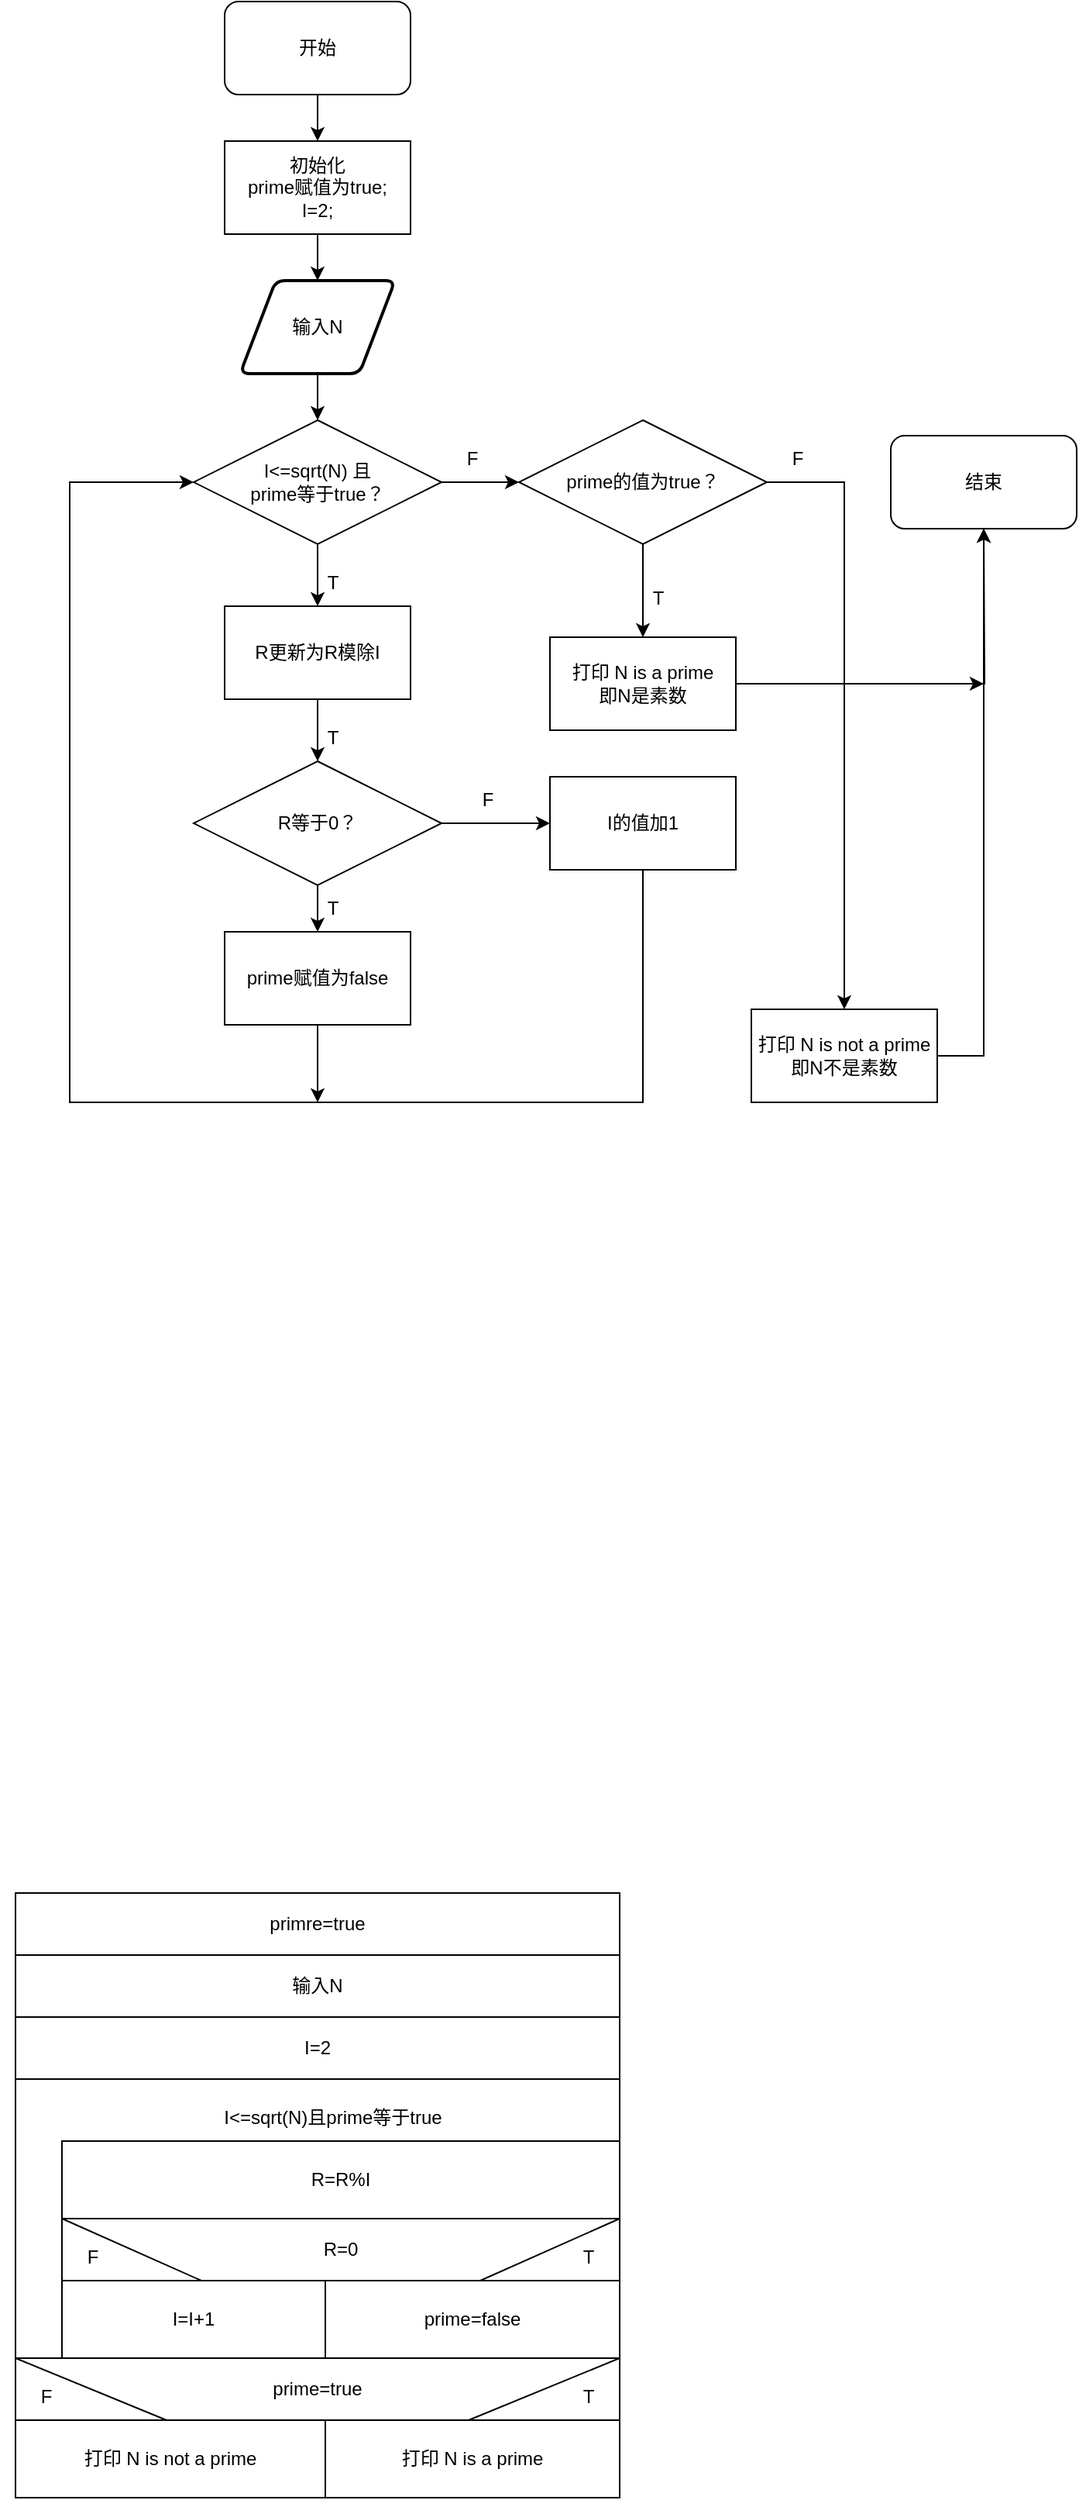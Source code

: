 <mxfile version="21.0.8" type="github">
  <diagram name="第 1 页" id="BUCQjS21zMM-Vwi8PIMd">
    <mxGraphModel dx="1917" dy="2059" grid="1" gridSize="10" guides="1" tooltips="1" connect="1" arrows="1" fold="1" page="1" pageScale="1" pageWidth="827" pageHeight="1169" math="0" shadow="0">
      <root>
        <mxCell id="0" />
        <mxCell id="1" parent="0" />
        <mxCell id="vPRoChhWctGx48kzzdbH-2" value="I&amp;lt;=sqrt(N) 且 &lt;br&gt;prime等于true？" style="rhombus;whiteSpace=wrap;html=1;" parent="1" vertex="1">
          <mxGeometry x="240" y="240" width="160" height="80" as="geometry" />
        </mxCell>
        <mxCell id="vPRoChhWctGx48kzzdbH-3" value="" style="endArrow=classic;html=1;rounded=0;exitX=1;exitY=0.5;exitDx=0;exitDy=0;entryX=0;entryY=0.5;entryDx=0;entryDy=0;" parent="1" source="vPRoChhWctGx48kzzdbH-2" target="vPRoChhWctGx48kzzdbH-22" edge="1">
          <mxGeometry width="50" height="50" relative="1" as="geometry">
            <mxPoint x="420" y="340" as="sourcePoint" />
            <mxPoint x="460" y="280" as="targetPoint" />
          </mxGeometry>
        </mxCell>
        <mxCell id="vPRoChhWctGx48kzzdbH-4" value="" style="endArrow=classic;html=1;rounded=0;exitX=0.5;exitY=1;exitDx=0;exitDy=0;entryX=0.5;entryY=0;entryDx=0;entryDy=0;" parent="1" source="vPRoChhWctGx48kzzdbH-2" target="vPRoChhWctGx48kzzdbH-8" edge="1">
          <mxGeometry width="50" height="50" relative="1" as="geometry">
            <mxPoint x="420" y="340" as="sourcePoint" />
            <mxPoint x="320" y="400" as="targetPoint" />
          </mxGeometry>
        </mxCell>
        <mxCell id="vPRoChhWctGx48kzzdbH-5" value="T" style="text;html=1;strokeColor=none;fillColor=none;align=center;verticalAlign=middle;whiteSpace=wrap;rounded=0;" parent="1" vertex="1">
          <mxGeometry x="300" y="330" width="60" height="30" as="geometry" />
        </mxCell>
        <mxCell id="vPRoChhWctGx48kzzdbH-6" value="F" style="text;html=1;strokeColor=none;fillColor=none;align=center;verticalAlign=middle;whiteSpace=wrap;rounded=0;" parent="1" vertex="1">
          <mxGeometry x="390" y="250" width="60" height="30" as="geometry" />
        </mxCell>
        <mxCell id="vPRoChhWctGx48kzzdbH-8" value="R更新为R模除I" style="rounded=0;whiteSpace=wrap;html=1;" parent="1" vertex="1">
          <mxGeometry x="260" y="360" width="120" height="60" as="geometry" />
        </mxCell>
        <mxCell id="vPRoChhWctGx48kzzdbH-10" value="R等于0？" style="rhombus;whiteSpace=wrap;html=1;" parent="1" vertex="1">
          <mxGeometry x="240" y="460" width="160" height="80" as="geometry" />
        </mxCell>
        <mxCell id="vPRoChhWctGx48kzzdbH-11" value="" style="endArrow=classic;html=1;rounded=0;entryX=0.5;entryY=0;entryDx=0;entryDy=0;exitX=0.5;exitY=1;exitDx=0;exitDy=0;" parent="1" source="vPRoChhWctGx48kzzdbH-8" target="vPRoChhWctGx48kzzdbH-10" edge="1">
          <mxGeometry width="50" height="50" relative="1" as="geometry">
            <mxPoint x="320" y="440" as="sourcePoint" />
            <mxPoint x="320" y="460" as="targetPoint" />
          </mxGeometry>
        </mxCell>
        <mxCell id="vPRoChhWctGx48kzzdbH-12" value="T" style="text;html=1;strokeColor=none;fillColor=none;align=center;verticalAlign=middle;whiteSpace=wrap;rounded=0;" parent="1" vertex="1">
          <mxGeometry x="300" y="430" width="60" height="30" as="geometry" />
        </mxCell>
        <mxCell id="vPRoChhWctGx48kzzdbH-13" value="" style="endArrow=classic;html=1;rounded=0;exitX=1;exitY=0.5;exitDx=0;exitDy=0;entryX=0;entryY=0.5;entryDx=0;entryDy=0;" parent="1" source="vPRoChhWctGx48kzzdbH-10" target="vPRoChhWctGx48kzzdbH-18" edge="1">
          <mxGeometry width="50" height="50" relative="1" as="geometry">
            <mxPoint x="430" y="500" as="sourcePoint" />
            <mxPoint x="510" y="500" as="targetPoint" />
          </mxGeometry>
        </mxCell>
        <mxCell id="vPRoChhWctGx48kzzdbH-14" value="F" style="text;html=1;strokeColor=none;fillColor=none;align=center;verticalAlign=middle;whiteSpace=wrap;rounded=0;" parent="1" vertex="1">
          <mxGeometry x="400" y="470" width="60" height="30" as="geometry" />
        </mxCell>
        <mxCell id="vPRoChhWctGx48kzzdbH-15" value="" style="endArrow=classic;html=1;rounded=0;exitX=0.5;exitY=1;exitDx=0;exitDy=0;entryX=0.5;entryY=0;entryDx=0;entryDy=0;" parent="1" source="vPRoChhWctGx48kzzdbH-10" target="vPRoChhWctGx48kzzdbH-17" edge="1">
          <mxGeometry width="50" height="50" relative="1" as="geometry">
            <mxPoint x="490" y="630" as="sourcePoint" />
            <mxPoint x="320" y="580" as="targetPoint" />
          </mxGeometry>
        </mxCell>
        <mxCell id="vPRoChhWctGx48kzzdbH-16" value="T" style="text;html=1;strokeColor=none;fillColor=none;align=center;verticalAlign=middle;whiteSpace=wrap;rounded=0;" parent="1" vertex="1">
          <mxGeometry x="300" y="540" width="60" height="30" as="geometry" />
        </mxCell>
        <mxCell id="vPRoChhWctGx48kzzdbH-17" value="prime赋值为false" style="rounded=0;whiteSpace=wrap;html=1;" parent="1" vertex="1">
          <mxGeometry x="260" y="570" width="120" height="60" as="geometry" />
        </mxCell>
        <mxCell id="vPRoChhWctGx48kzzdbH-18" value="I的值加1" style="rounded=0;whiteSpace=wrap;html=1;" parent="1" vertex="1">
          <mxGeometry x="470" y="470" width="120" height="60" as="geometry" />
        </mxCell>
        <mxCell id="vPRoChhWctGx48kzzdbH-19" value="" style="endArrow=classic;html=1;rounded=0;exitX=0.5;exitY=1;exitDx=0;exitDy=0;entryX=0;entryY=0.5;entryDx=0;entryDy=0;" parent="1" source="vPRoChhWctGx48kzzdbH-18" target="vPRoChhWctGx48kzzdbH-2" edge="1">
          <mxGeometry width="50" height="50" relative="1" as="geometry">
            <mxPoint x="550" y="430" as="sourcePoint" />
            <mxPoint x="160" y="280" as="targetPoint" />
            <Array as="points">
              <mxPoint x="530" y="680" />
              <mxPoint x="160" y="680" />
              <mxPoint x="160" y="280" />
            </Array>
          </mxGeometry>
        </mxCell>
        <mxCell id="vPRoChhWctGx48kzzdbH-20" value="" style="endArrow=classic;html=1;rounded=0;exitX=0.5;exitY=1;exitDx=0;exitDy=0;" parent="1" source="vPRoChhWctGx48kzzdbH-17" edge="1">
          <mxGeometry width="50" height="50" relative="1" as="geometry">
            <mxPoint x="530" y="570" as="sourcePoint" />
            <mxPoint x="320" y="680" as="targetPoint" />
          </mxGeometry>
        </mxCell>
        <mxCell id="4VXplFo0g9LrLnI027Rq-4" style="edgeStyle=orthogonalEdgeStyle;rounded=0;orthogonalLoop=1;jettySize=auto;html=1;" parent="1" source="vPRoChhWctGx48kzzdbH-21" edge="1">
          <mxGeometry relative="1" as="geometry">
            <mxPoint x="750" y="310" as="targetPoint" />
          </mxGeometry>
        </mxCell>
        <mxCell id="vPRoChhWctGx48kzzdbH-21" value="打印 N is a prime&lt;br&gt;即N是素数" style="rounded=0;whiteSpace=wrap;html=1;" parent="1" vertex="1">
          <mxGeometry x="470" y="380" width="120" height="60" as="geometry" />
        </mxCell>
        <mxCell id="vPRoChhWctGx48kzzdbH-22" value="prime的值为true？" style="rhombus;whiteSpace=wrap;html=1;" parent="1" vertex="1">
          <mxGeometry x="450" y="240" width="160" height="80" as="geometry" />
        </mxCell>
        <mxCell id="vPRoChhWctGx48kzzdbH-23" value="" style="endArrow=classic;html=1;rounded=0;exitX=0.5;exitY=1;exitDx=0;exitDy=0;entryX=0.5;entryY=0;entryDx=0;entryDy=0;" parent="1" source="vPRoChhWctGx48kzzdbH-22" target="vPRoChhWctGx48kzzdbH-21" edge="1">
          <mxGeometry width="50" height="50" relative="1" as="geometry">
            <mxPoint x="630" y="380" as="sourcePoint" />
            <mxPoint x="680" y="330" as="targetPoint" />
          </mxGeometry>
        </mxCell>
        <mxCell id="vPRoChhWctGx48kzzdbH-24" value="T" style="text;html=1;strokeColor=none;fillColor=none;align=center;verticalAlign=middle;whiteSpace=wrap;rounded=0;" parent="1" vertex="1">
          <mxGeometry x="510" y="340" width="60" height="30" as="geometry" />
        </mxCell>
        <mxCell id="4VXplFo0g9LrLnI027Rq-5" style="edgeStyle=orthogonalEdgeStyle;rounded=0;orthogonalLoop=1;jettySize=auto;html=1;entryX=0.5;entryY=1;entryDx=0;entryDy=0;" parent="1" source="vPRoChhWctGx48kzzdbH-25" edge="1">
          <mxGeometry relative="1" as="geometry">
            <Array as="points">
              <mxPoint x="750" y="650" />
            </Array>
            <mxPoint x="750" y="310" as="targetPoint" />
          </mxGeometry>
        </mxCell>
        <mxCell id="vPRoChhWctGx48kzzdbH-25" value="打印 N is not a prime&lt;br&gt;即N不是素数" style="rounded=0;whiteSpace=wrap;html=1;" parent="1" vertex="1">
          <mxGeometry x="600" y="620" width="120" height="60" as="geometry" />
        </mxCell>
        <mxCell id="vPRoChhWctGx48kzzdbH-26" value="" style="endArrow=classic;html=1;rounded=0;exitX=1;exitY=0.5;exitDx=0;exitDy=0;entryX=0.5;entryY=0;entryDx=0;entryDy=0;" parent="1" source="vPRoChhWctGx48kzzdbH-22" target="vPRoChhWctGx48kzzdbH-25" edge="1">
          <mxGeometry width="50" height="50" relative="1" as="geometry">
            <mxPoint x="630" y="460" as="sourcePoint" />
            <mxPoint x="680" y="410" as="targetPoint" />
            <Array as="points">
              <mxPoint x="660" y="280" />
            </Array>
          </mxGeometry>
        </mxCell>
        <mxCell id="vPRoChhWctGx48kzzdbH-27" value="F" style="text;html=1;strokeColor=none;fillColor=none;align=center;verticalAlign=middle;whiteSpace=wrap;rounded=0;" parent="1" vertex="1">
          <mxGeometry x="600" y="250" width="60" height="30" as="geometry" />
        </mxCell>
        <mxCell id="vPRoChhWctGx48kzzdbH-28" value="primre=true" style="rounded=0;whiteSpace=wrap;html=1;" parent="1" vertex="1">
          <mxGeometry x="125" y="1190" width="390" height="40" as="geometry" />
        </mxCell>
        <mxCell id="vPRoChhWctGx48kzzdbH-29" value="输入N" style="rounded=0;whiteSpace=wrap;html=1;" parent="1" vertex="1">
          <mxGeometry x="125" y="1230" width="390" height="40" as="geometry" />
        </mxCell>
        <mxCell id="vPRoChhWctGx48kzzdbH-30" value="I=2" style="rounded=0;whiteSpace=wrap;html=1;" parent="1" vertex="1">
          <mxGeometry x="125" y="1270" width="390" height="40" as="geometry" />
        </mxCell>
        <mxCell id="vPRoChhWctGx48kzzdbH-31" value="" style="rounded=0;whiteSpace=wrap;html=1;" parent="1" vertex="1">
          <mxGeometry x="125" y="1310" width="390" height="180" as="geometry" />
        </mxCell>
        <mxCell id="vPRoChhWctGx48kzzdbH-33" value="R=R%I" style="shape=partialRectangle;whiteSpace=wrap;html=1;bottom=0;right=0;fillColor=none;" parent="1" vertex="1">
          <mxGeometry x="155" y="1350" width="360" height="50" as="geometry" />
        </mxCell>
        <mxCell id="vPRoChhWctGx48kzzdbH-35" value="I&amp;lt;=sqrt(N)且prime等于true" style="text;html=1;strokeColor=none;fillColor=none;align=center;verticalAlign=middle;whiteSpace=wrap;rounded=0;" parent="1" vertex="1">
          <mxGeometry x="245" y="1320" width="170" height="30" as="geometry" />
        </mxCell>
        <mxCell id="vPRoChhWctGx48kzzdbH-40" value="R=0" style="rounded=0;whiteSpace=wrap;html=1;" parent="1" vertex="1">
          <mxGeometry x="155" y="1400" width="360" height="40" as="geometry" />
        </mxCell>
        <mxCell id="vPRoChhWctGx48kzzdbH-41" value="" style="endArrow=none;html=1;rounded=0;exitX=0;exitY=0;exitDx=0;exitDy=0;entryX=0.25;entryY=1;entryDx=0;entryDy=0;" parent="1" source="vPRoChhWctGx48kzzdbH-40" target="vPRoChhWctGx48kzzdbH-40" edge="1">
          <mxGeometry width="50" height="50" relative="1" as="geometry">
            <mxPoint x="405" y="1080" as="sourcePoint" />
            <mxPoint x="455" y="1030" as="targetPoint" />
          </mxGeometry>
        </mxCell>
        <mxCell id="vPRoChhWctGx48kzzdbH-42" value="" style="endArrow=none;html=1;rounded=0;exitX=1;exitY=0;exitDx=0;exitDy=0;entryX=0.75;entryY=1;entryDx=0;entryDy=0;" parent="1" source="vPRoChhWctGx48kzzdbH-40" target="vPRoChhWctGx48kzzdbH-40" edge="1">
          <mxGeometry width="50" height="50" relative="1" as="geometry">
            <mxPoint x="405" y="1080" as="sourcePoint" />
            <mxPoint x="455" y="1030" as="targetPoint" />
          </mxGeometry>
        </mxCell>
        <mxCell id="vPRoChhWctGx48kzzdbH-43" value="F" style="text;html=1;strokeColor=none;fillColor=none;align=center;verticalAlign=middle;whiteSpace=wrap;rounded=0;" parent="1" vertex="1">
          <mxGeometry x="145" y="1410" width="60" height="30" as="geometry" />
        </mxCell>
        <mxCell id="vPRoChhWctGx48kzzdbH-48" value="T" style="text;html=1;strokeColor=none;fillColor=none;align=center;verticalAlign=middle;whiteSpace=wrap;rounded=0;" parent="1" vertex="1">
          <mxGeometry x="465" y="1410" width="60" height="30" as="geometry" />
        </mxCell>
        <mxCell id="vPRoChhWctGx48kzzdbH-49" value="I=I+1" style="rounded=0;whiteSpace=wrap;html=1;" parent="1" vertex="1">
          <mxGeometry x="155" y="1440" width="170" height="50" as="geometry" />
        </mxCell>
        <mxCell id="vPRoChhWctGx48kzzdbH-50" value="prime=false" style="rounded=0;whiteSpace=wrap;html=1;" parent="1" vertex="1">
          <mxGeometry x="325" y="1440" width="190" height="50" as="geometry" />
        </mxCell>
        <mxCell id="vPRoChhWctGx48kzzdbH-51" value="prime=true" style="rounded=0;whiteSpace=wrap;html=1;" parent="1" vertex="1">
          <mxGeometry x="125" y="1490" width="390" height="40" as="geometry" />
        </mxCell>
        <mxCell id="vPRoChhWctGx48kzzdbH-52" value="" style="endArrow=none;html=1;rounded=0;exitX=0;exitY=0;exitDx=0;exitDy=0;entryX=0.25;entryY=1;entryDx=0;entryDy=0;" parent="1" source="vPRoChhWctGx48kzzdbH-51" target="vPRoChhWctGx48kzzdbH-51" edge="1">
          <mxGeometry width="50" height="50" relative="1" as="geometry">
            <mxPoint x="375" y="1170" as="sourcePoint" />
            <mxPoint x="425" y="1120" as="targetPoint" />
          </mxGeometry>
        </mxCell>
        <mxCell id="vPRoChhWctGx48kzzdbH-53" value="" style="endArrow=none;html=1;rounded=0;exitX=1;exitY=0;exitDx=0;exitDy=0;entryX=0.75;entryY=1;entryDx=0;entryDy=0;" parent="1" source="vPRoChhWctGx48kzzdbH-51" target="vPRoChhWctGx48kzzdbH-51" edge="1">
          <mxGeometry width="50" height="50" relative="1" as="geometry">
            <mxPoint x="375" y="1170" as="sourcePoint" />
            <mxPoint x="425" y="1120" as="targetPoint" />
          </mxGeometry>
        </mxCell>
        <mxCell id="vPRoChhWctGx48kzzdbH-54" value="F" style="text;html=1;strokeColor=none;fillColor=none;align=center;verticalAlign=middle;whiteSpace=wrap;rounded=0;" parent="1" vertex="1">
          <mxGeometry x="115" y="1500" width="60" height="30" as="geometry" />
        </mxCell>
        <mxCell id="vPRoChhWctGx48kzzdbH-55" value="T" style="text;html=1;strokeColor=none;fillColor=none;align=center;verticalAlign=middle;whiteSpace=wrap;rounded=0;" parent="1" vertex="1">
          <mxGeometry x="465" y="1500" width="60" height="30" as="geometry" />
        </mxCell>
        <mxCell id="vPRoChhWctGx48kzzdbH-56" value="打印 N is not a prime" style="rounded=0;whiteSpace=wrap;html=1;" parent="1" vertex="1">
          <mxGeometry x="125" y="1530" width="200" height="50" as="geometry" />
        </mxCell>
        <mxCell id="vPRoChhWctGx48kzzdbH-57" value="打印 N is a prime" style="rounded=0;whiteSpace=wrap;html=1;" parent="1" vertex="1">
          <mxGeometry x="325" y="1530" width="190" height="50" as="geometry" />
        </mxCell>
        <mxCell id="4VXplFo0g9LrLnI027Rq-3" value="" style="edgeStyle=orthogonalEdgeStyle;rounded=0;orthogonalLoop=1;jettySize=auto;html=1;" parent="1" edge="1">
          <mxGeometry relative="1" as="geometry">
            <mxPoint x="320" y="30" as="sourcePoint" />
            <mxPoint x="320" y="60" as="targetPoint" />
          </mxGeometry>
        </mxCell>
        <mxCell id="4VXplFo0g9LrLnI027Rq-6" value="" style="endArrow=classic;html=1;rounded=0;exitX=1;exitY=0.5;exitDx=0;exitDy=0;" parent="1" source="vPRoChhWctGx48kzzdbH-21" edge="1">
          <mxGeometry width="50" height="50" relative="1" as="geometry">
            <mxPoint x="620" y="500" as="sourcePoint" />
            <mxPoint x="750" y="410" as="targetPoint" />
          </mxGeometry>
        </mxCell>
        <mxCell id="oHPI0-HK30z6Xy9Lgmyj-8" value="" style="edgeStyle=orthogonalEdgeStyle;rounded=0;orthogonalLoop=1;jettySize=auto;html=1;" edge="1" parent="1" source="oHPI0-HK30z6Xy9Lgmyj-1" target="oHPI0-HK30z6Xy9Lgmyj-7">
          <mxGeometry relative="1" as="geometry" />
        </mxCell>
        <mxCell id="oHPI0-HK30z6Xy9Lgmyj-1" value="初始化&lt;br style=&quot;border-color: var(--border-color);&quot;&gt;prime赋值为true;&lt;br style=&quot;border-color: var(--border-color);&quot;&gt;I=2;" style="rounded=0;whiteSpace=wrap;html=1;" vertex="1" parent="1">
          <mxGeometry x="260" y="60" width="120" height="60" as="geometry" />
        </mxCell>
        <mxCell id="oHPI0-HK30z6Xy9Lgmyj-2" value="开始" style="rounded=1;whiteSpace=wrap;html=1;" vertex="1" parent="1">
          <mxGeometry x="260" y="-30" width="120" height="60" as="geometry" />
        </mxCell>
        <mxCell id="oHPI0-HK30z6Xy9Lgmyj-3" value="结束" style="rounded=1;whiteSpace=wrap;html=1;" vertex="1" parent="1">
          <mxGeometry x="690" y="250" width="120" height="60" as="geometry" />
        </mxCell>
        <mxCell id="oHPI0-HK30z6Xy9Lgmyj-9" value="" style="edgeStyle=orthogonalEdgeStyle;rounded=0;orthogonalLoop=1;jettySize=auto;html=1;" edge="1" parent="1" source="oHPI0-HK30z6Xy9Lgmyj-7" target="vPRoChhWctGx48kzzdbH-2">
          <mxGeometry relative="1" as="geometry" />
        </mxCell>
        <mxCell id="oHPI0-HK30z6Xy9Lgmyj-7" value="输入N" style="shape=parallelogram;html=1;strokeWidth=2;perimeter=parallelogramPerimeter;whiteSpace=wrap;rounded=1;arcSize=12;size=0.23;" vertex="1" parent="1">
          <mxGeometry x="270" y="150" width="100" height="60" as="geometry" />
        </mxCell>
      </root>
    </mxGraphModel>
  </diagram>
</mxfile>

